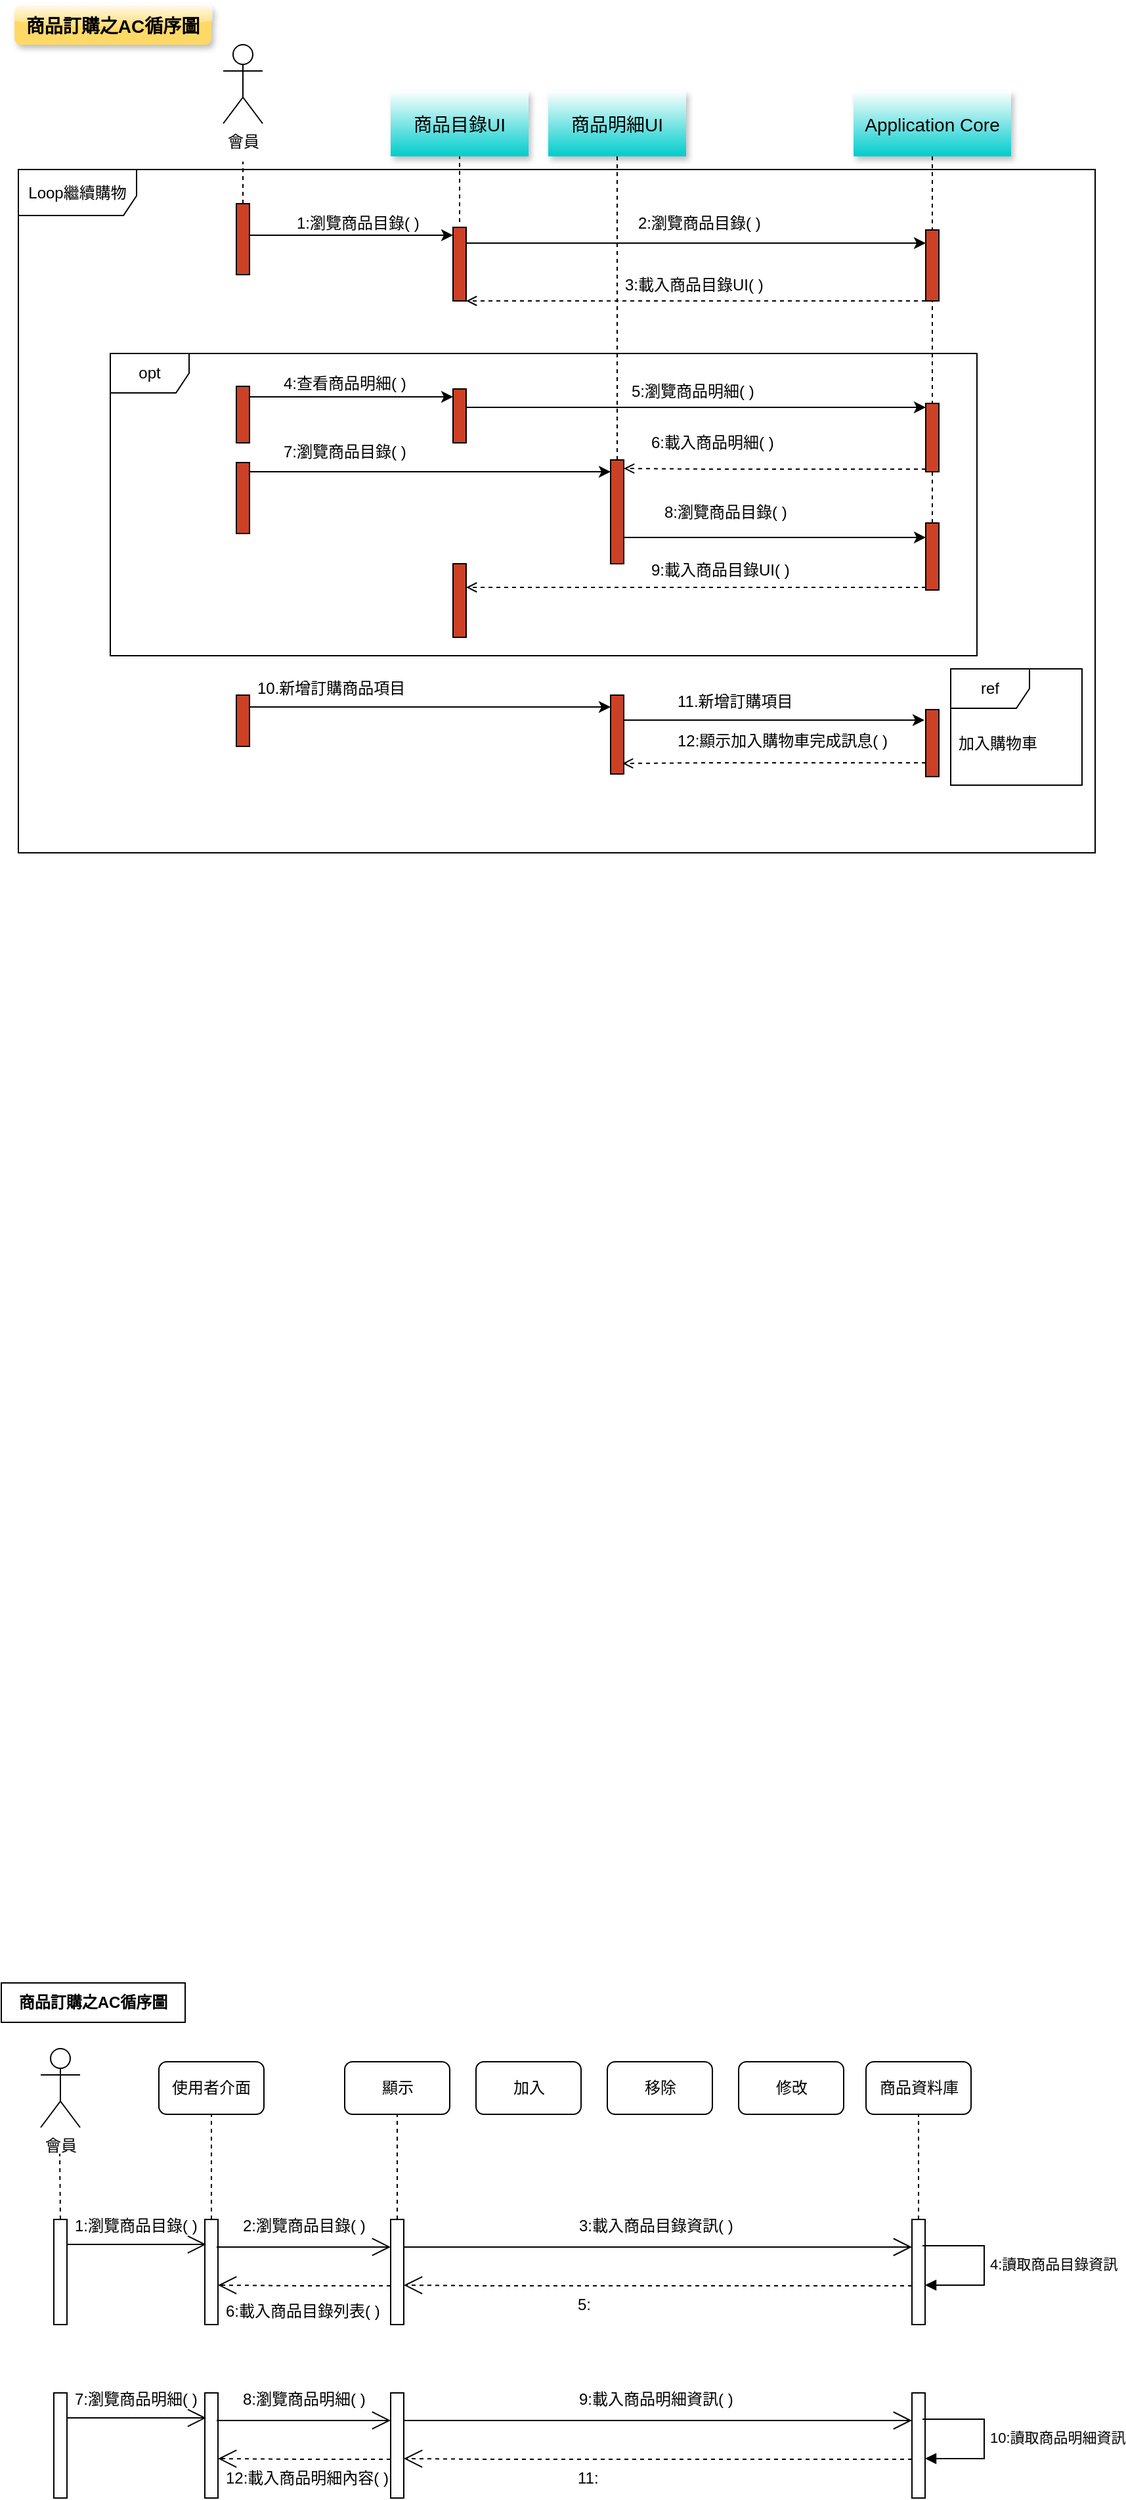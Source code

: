<mxfile version="21.1.5" type="github">
  <diagram name="Page-1" id="13e1069c-82ec-6db2-03f1-153e76fe0fe0">
    <mxGraphModel dx="880" dy="461" grid="1" gridSize="10" guides="1" tooltips="1" connect="1" arrows="1" fold="1" page="1" pageScale="1" pageWidth="1100" pageHeight="850" background="none" math="0" shadow="0">
      <root>
        <mxCell id="0" />
        <mxCell id="1" parent="0" />
        <mxCell id="bNrEyWr68TFna6YiyeJv-29" value="會員" style="shape=umlActor;verticalLabelPosition=bottom;verticalAlign=top;html=1;" parent="1" vertex="1">
          <mxGeometry x="40" y="1570" width="30" height="60" as="geometry" />
        </mxCell>
        <mxCell id="bNrEyWr68TFna6YiyeJv-30" value="商品訂購之AC循序圖" style="fontStyle=1;whiteSpace=wrap;html=1;" parent="1" vertex="1">
          <mxGeometry x="10" y="1520" width="140" height="30" as="geometry" />
        </mxCell>
        <mxCell id="oZIWvhpahRF7mvgkcJZI-4" value="使用者介面" style="rounded=1;whiteSpace=wrap;html=1;" parent="1" vertex="1">
          <mxGeometry x="130" y="1580" width="80" height="40" as="geometry" />
        </mxCell>
        <mxCell id="oZIWvhpahRF7mvgkcJZI-5" value="顯示" style="rounded=1;whiteSpace=wrap;html=1;" parent="1" vertex="1">
          <mxGeometry x="271.5" y="1580" width="80" height="40" as="geometry" />
        </mxCell>
        <mxCell id="oZIWvhpahRF7mvgkcJZI-6" value="加入" style="rounded=1;whiteSpace=wrap;html=1;" parent="1" vertex="1">
          <mxGeometry x="371.5" y="1580" width="80" height="40" as="geometry" />
        </mxCell>
        <mxCell id="oZIWvhpahRF7mvgkcJZI-7" value="移除" style="rounded=1;whiteSpace=wrap;html=1;" parent="1" vertex="1">
          <mxGeometry x="471.5" y="1580" width="80" height="40" as="geometry" />
        </mxCell>
        <mxCell id="oZIWvhpahRF7mvgkcJZI-8" value="修改" style="rounded=1;whiteSpace=wrap;html=1;" parent="1" vertex="1">
          <mxGeometry x="571.5" y="1580" width="80" height="40" as="geometry" />
        </mxCell>
        <mxCell id="oZIWvhpahRF7mvgkcJZI-9" value="商品資料庫" style="rounded=1;whiteSpace=wrap;html=1;" parent="1" vertex="1">
          <mxGeometry x="668.5" y="1580" width="80" height="40" as="geometry" />
        </mxCell>
        <mxCell id="oZIWvhpahRF7mvgkcJZI-10" value="" style="html=1;points=[];perimeter=orthogonalPerimeter;outlineConnect=0;targetShapes=umlLifeline;portConstraint=eastwest;newEdgeStyle={&quot;edgeStyle&quot;:&quot;elbowEdgeStyle&quot;,&quot;elbow&quot;:&quot;vertical&quot;,&quot;curved&quot;:0,&quot;rounded&quot;:0};" parent="1" vertex="1">
          <mxGeometry x="50" y="1700" width="10" height="80" as="geometry" />
        </mxCell>
        <mxCell id="oZIWvhpahRF7mvgkcJZI-12" value="" style="html=1;verticalAlign=bottom;startArrow=none;endArrow=none;dashed=1;rounded=0;" parent="1" edge="1">
          <mxGeometry relative="1" as="geometry">
            <mxPoint x="55" y="1700" as="sourcePoint" />
            <mxPoint x="54.5" y="1650" as="targetPoint" />
          </mxGeometry>
        </mxCell>
        <mxCell id="oZIWvhpahRF7mvgkcJZI-13" value="" style="html=1;points=[];perimeter=orthogonalPerimeter;outlineConnect=0;targetShapes=umlLifeline;portConstraint=eastwest;newEdgeStyle={&quot;edgeStyle&quot;:&quot;elbowEdgeStyle&quot;,&quot;elbow&quot;:&quot;vertical&quot;,&quot;curved&quot;:0,&quot;rounded&quot;:0};" parent="1" vertex="1">
          <mxGeometry x="165" y="1700" width="10" height="80" as="geometry" />
        </mxCell>
        <mxCell id="oZIWvhpahRF7mvgkcJZI-14" value="" style="html=1;verticalAlign=bottom;startArrow=none;endArrow=none;dashed=1;rounded=0;entryX=0.5;entryY=1;entryDx=0;entryDy=0;" parent="1" target="oZIWvhpahRF7mvgkcJZI-4" edge="1">
          <mxGeometry relative="1" as="geometry">
            <mxPoint x="170" y="1700" as="sourcePoint" />
            <mxPoint x="169.5" y="1650" as="targetPoint" />
          </mxGeometry>
        </mxCell>
        <mxCell id="oZIWvhpahRF7mvgkcJZI-15" value="" style="html=1;points=[];perimeter=orthogonalPerimeter;outlineConnect=0;targetShapes=umlLifeline;portConstraint=eastwest;newEdgeStyle={&quot;edgeStyle&quot;:&quot;elbowEdgeStyle&quot;,&quot;elbow&quot;:&quot;vertical&quot;,&quot;curved&quot;:0,&quot;rounded&quot;:0};" parent="1" vertex="1">
          <mxGeometry x="306.5" y="1700" width="10" height="80" as="geometry" />
        </mxCell>
        <mxCell id="oZIWvhpahRF7mvgkcJZI-16" value="" style="html=1;verticalAlign=bottom;startArrow=none;endArrow=none;dashed=1;rounded=0;entryX=0.5;entryY=1;entryDx=0;entryDy=0;" parent="1" edge="1">
          <mxGeometry relative="1" as="geometry">
            <mxPoint x="311.5" y="1700" as="sourcePoint" />
            <mxPoint x="311.5" y="1620" as="targetPoint" />
          </mxGeometry>
        </mxCell>
        <mxCell id="oZIWvhpahRF7mvgkcJZI-17" value="" style="html=1;points=[];perimeter=orthogonalPerimeter;outlineConnect=0;targetShapes=umlLifeline;portConstraint=eastwest;newEdgeStyle={&quot;edgeStyle&quot;:&quot;elbowEdgeStyle&quot;,&quot;elbow&quot;:&quot;vertical&quot;,&quot;curved&quot;:0,&quot;rounded&quot;:0};" parent="1" vertex="1">
          <mxGeometry x="703.5" y="1700" width="10" height="80" as="geometry" />
        </mxCell>
        <mxCell id="oZIWvhpahRF7mvgkcJZI-18" value="" style="html=1;verticalAlign=bottom;startArrow=none;endArrow=none;dashed=1;rounded=0;entryX=0.5;entryY=1;entryDx=0;entryDy=0;" parent="1" edge="1">
          <mxGeometry relative="1" as="geometry">
            <mxPoint x="708.5" y="1700" as="sourcePoint" />
            <mxPoint x="708.5" y="1620" as="targetPoint" />
          </mxGeometry>
        </mxCell>
        <mxCell id="oZIWvhpahRF7mvgkcJZI-19" value="1:瀏覽商品目錄( )" style="text;strokeColor=none;fillColor=none;align=left;verticalAlign=middle;spacingLeft=4;spacingRight=4;overflow=hidden;points=[[0,0.5],[1,0.5]];portConstraint=eastwest;rotatable=0;whiteSpace=wrap;html=1;" parent="1" vertex="1">
          <mxGeometry x="60" y="1690" width="110" height="30" as="geometry" />
        </mxCell>
        <mxCell id="oZIWvhpahRF7mvgkcJZI-20" value="" style="endArrow=open;endFill=1;endSize=12;html=1;rounded=0;entryX=0.964;entryY=0.967;entryDx=0;entryDy=0;entryPerimeter=0;" parent="1" source="oZIWvhpahRF7mvgkcJZI-10" target="oZIWvhpahRF7mvgkcJZI-19" edge="1">
          <mxGeometry width="160" relative="1" as="geometry">
            <mxPoint x="65" y="1720" as="sourcePoint" />
            <mxPoint x="160" y="1720" as="targetPoint" />
          </mxGeometry>
        </mxCell>
        <mxCell id="oZIWvhpahRF7mvgkcJZI-21" value="" style="endArrow=open;endFill=1;endSize=12;html=1;rounded=0;exitX=0.991;exitY=1.033;exitDx=0;exitDy=0;exitPerimeter=0;" parent="1" target="oZIWvhpahRF7mvgkcJZI-15" edge="1">
          <mxGeometry width="160" relative="1" as="geometry">
            <mxPoint x="174.01" y="1720.99" as="sourcePoint" />
            <mxPoint x="279" y="1721" as="targetPoint" />
          </mxGeometry>
        </mxCell>
        <mxCell id="oZIWvhpahRF7mvgkcJZI-22" value="" style="endArrow=open;endFill=1;endSize=12;html=1;rounded=0;exitX=0.991;exitY=1.033;exitDx=0;exitDy=0;exitPerimeter=0;" parent="1" target="oZIWvhpahRF7mvgkcJZI-17" edge="1">
          <mxGeometry width="160" relative="1" as="geometry">
            <mxPoint x="316.5" y="1721" as="sourcePoint" />
            <mxPoint x="407.5" y="1720" as="targetPoint" />
          </mxGeometry>
        </mxCell>
        <mxCell id="oZIWvhpahRF7mvgkcJZI-23" value="2:瀏覽商品目錄( )" style="text;strokeColor=none;fillColor=none;align=left;verticalAlign=middle;spacingLeft=4;spacingRight=4;overflow=hidden;points=[[0,0.5],[1,0.5]];portConstraint=eastwest;rotatable=0;whiteSpace=wrap;html=1;" parent="1" vertex="1">
          <mxGeometry x="187.5" y="1690" width="110" height="30" as="geometry" />
        </mxCell>
        <mxCell id="oZIWvhpahRF7mvgkcJZI-24" value="3:載入商品目錄資訊( )" style="text;strokeColor=none;fillColor=none;align=left;verticalAlign=middle;spacingLeft=4;spacingRight=4;overflow=hidden;points=[[0,0.5],[1,0.5]];portConstraint=eastwest;rotatable=0;whiteSpace=wrap;html=1;" parent="1" vertex="1">
          <mxGeometry x="444" y="1690" width="135" height="30" as="geometry" />
        </mxCell>
        <mxCell id="oZIWvhpahRF7mvgkcJZI-28" value="4:讀取商品目錄資訊" style="html=1;align=left;spacingLeft=2;endArrow=block;rounded=0;edgeStyle=orthogonalEdgeStyle;curved=0;rounded=0;exitX=0.8;exitY=0.25;exitDx=0;exitDy=0;exitPerimeter=0;" parent="1" source="oZIWvhpahRF7mvgkcJZI-17" target="oZIWvhpahRF7mvgkcJZI-17" edge="1">
          <mxGeometry relative="1" as="geometry">
            <mxPoint x="731.5" y="1720" as="sourcePoint" />
            <Array as="points">
              <mxPoint x="758.5" y="1720" />
              <mxPoint x="758.5" y="1750" />
            </Array>
            <mxPoint x="733.5" y="1750" as="targetPoint" />
          </mxGeometry>
        </mxCell>
        <mxCell id="oZIWvhpahRF7mvgkcJZI-29" value="" style="endArrow=open;endFill=1;endSize=12;html=1;rounded=0;dashed=1;" parent="1" source="oZIWvhpahRF7mvgkcJZI-17" edge="1">
          <mxGeometry width="160" relative="1" as="geometry">
            <mxPoint x="546.5" y="1750.5" as="sourcePoint" />
            <mxPoint x="316.5" y="1750" as="targetPoint" />
            <Array as="points">
              <mxPoint x="381.5" y="1750.5" />
            </Array>
          </mxGeometry>
        </mxCell>
        <mxCell id="oZIWvhpahRF7mvgkcJZI-30" value="5:" style="text;strokeColor=none;fillColor=none;align=left;verticalAlign=middle;spacingLeft=4;spacingRight=4;overflow=hidden;points=[[0,0.5],[1,0.5]];portConstraint=eastwest;rotatable=0;whiteSpace=wrap;html=1;" parent="1" vertex="1">
          <mxGeometry x="442.5" y="1750" width="135" height="30" as="geometry" />
        </mxCell>
        <mxCell id="oZIWvhpahRF7mvgkcJZI-31" value="" style="endArrow=open;endFill=1;endSize=12;html=1;rounded=0;dashed=1;" parent="1" source="oZIWvhpahRF7mvgkcJZI-15" edge="1">
          <mxGeometry width="160" relative="1" as="geometry">
            <mxPoint x="255" y="1750" as="sourcePoint" />
            <mxPoint x="175" y="1750" as="targetPoint" />
            <Array as="points">
              <mxPoint x="240" y="1750.5" />
            </Array>
          </mxGeometry>
        </mxCell>
        <mxCell id="oZIWvhpahRF7mvgkcJZI-32" value="6:載入商品目錄列表( )" style="text;strokeColor=none;fillColor=none;align=left;verticalAlign=middle;spacingLeft=4;spacingRight=4;overflow=hidden;points=[[0,0.5],[1,0.5]];portConstraint=eastwest;rotatable=0;whiteSpace=wrap;html=1;" parent="1" vertex="1">
          <mxGeometry x="175" y="1755" width="135" height="30" as="geometry" />
        </mxCell>
        <mxCell id="ECdubJ1jrFnXmb-SFTi5-7" value="" style="html=1;points=[];perimeter=orthogonalPerimeter;outlineConnect=0;targetShapes=umlLifeline;portConstraint=eastwest;newEdgeStyle={&quot;edgeStyle&quot;:&quot;elbowEdgeStyle&quot;,&quot;elbow&quot;:&quot;vertical&quot;,&quot;curved&quot;:0,&quot;rounded&quot;:0};" vertex="1" parent="1">
          <mxGeometry x="50" y="1832" width="10" height="80" as="geometry" />
        </mxCell>
        <mxCell id="ECdubJ1jrFnXmb-SFTi5-8" value="" style="html=1;points=[];perimeter=orthogonalPerimeter;outlineConnect=0;targetShapes=umlLifeline;portConstraint=eastwest;newEdgeStyle={&quot;edgeStyle&quot;:&quot;elbowEdgeStyle&quot;,&quot;elbow&quot;:&quot;vertical&quot;,&quot;curved&quot;:0,&quot;rounded&quot;:0};" vertex="1" parent="1">
          <mxGeometry x="165" y="1832" width="10" height="80" as="geometry" />
        </mxCell>
        <mxCell id="ECdubJ1jrFnXmb-SFTi5-9" value="" style="html=1;points=[];perimeter=orthogonalPerimeter;outlineConnect=0;targetShapes=umlLifeline;portConstraint=eastwest;newEdgeStyle={&quot;edgeStyle&quot;:&quot;elbowEdgeStyle&quot;,&quot;elbow&quot;:&quot;vertical&quot;,&quot;curved&quot;:0,&quot;rounded&quot;:0};" vertex="1" parent="1">
          <mxGeometry x="306.5" y="1832" width="10" height="80" as="geometry" />
        </mxCell>
        <mxCell id="ECdubJ1jrFnXmb-SFTi5-10" value="" style="html=1;points=[];perimeter=orthogonalPerimeter;outlineConnect=0;targetShapes=umlLifeline;portConstraint=eastwest;newEdgeStyle={&quot;edgeStyle&quot;:&quot;elbowEdgeStyle&quot;,&quot;elbow&quot;:&quot;vertical&quot;,&quot;curved&quot;:0,&quot;rounded&quot;:0};" vertex="1" parent="1">
          <mxGeometry x="703.5" y="1832" width="10" height="80" as="geometry" />
        </mxCell>
        <mxCell id="ECdubJ1jrFnXmb-SFTi5-11" value="7:瀏覽商品明細( )" style="text;strokeColor=none;fillColor=none;align=left;verticalAlign=middle;spacingLeft=4;spacingRight=4;overflow=hidden;points=[[0,0.5],[1,0.5]];portConstraint=eastwest;rotatable=0;whiteSpace=wrap;html=1;" vertex="1" parent="1">
          <mxGeometry x="60" y="1822" width="110" height="30" as="geometry" />
        </mxCell>
        <mxCell id="ECdubJ1jrFnXmb-SFTi5-12" value="" style="endArrow=open;endFill=1;endSize=12;html=1;rounded=0;entryX=0.964;entryY=0.967;entryDx=0;entryDy=0;entryPerimeter=0;" edge="1" parent="1" source="ECdubJ1jrFnXmb-SFTi5-7" target="ECdubJ1jrFnXmb-SFTi5-11">
          <mxGeometry width="160" relative="1" as="geometry">
            <mxPoint x="65" y="1852" as="sourcePoint" />
            <mxPoint x="160" y="1852" as="targetPoint" />
          </mxGeometry>
        </mxCell>
        <mxCell id="ECdubJ1jrFnXmb-SFTi5-13" value="" style="endArrow=open;endFill=1;endSize=12;html=1;rounded=0;exitX=0.991;exitY=1.033;exitDx=0;exitDy=0;exitPerimeter=0;" edge="1" parent="1" target="ECdubJ1jrFnXmb-SFTi5-9">
          <mxGeometry width="160" relative="1" as="geometry">
            <mxPoint x="174.01" y="1852.99" as="sourcePoint" />
            <mxPoint x="279" y="1853" as="targetPoint" />
          </mxGeometry>
        </mxCell>
        <mxCell id="ECdubJ1jrFnXmb-SFTi5-14" value="" style="endArrow=open;endFill=1;endSize=12;html=1;rounded=0;exitX=0.991;exitY=1.033;exitDx=0;exitDy=0;exitPerimeter=0;" edge="1" parent="1" target="ECdubJ1jrFnXmb-SFTi5-10">
          <mxGeometry width="160" relative="1" as="geometry">
            <mxPoint x="316.5" y="1853" as="sourcePoint" />
            <mxPoint x="407.5" y="1852" as="targetPoint" />
          </mxGeometry>
        </mxCell>
        <mxCell id="ECdubJ1jrFnXmb-SFTi5-15" value="8:瀏覽商品明細( )" style="text;strokeColor=none;fillColor=none;align=left;verticalAlign=middle;spacingLeft=4;spacingRight=4;overflow=hidden;points=[[0,0.5],[1,0.5]];portConstraint=eastwest;rotatable=0;whiteSpace=wrap;html=1;" vertex="1" parent="1">
          <mxGeometry x="187.5" y="1822" width="110" height="30" as="geometry" />
        </mxCell>
        <mxCell id="ECdubJ1jrFnXmb-SFTi5-16" value="9:載入商品明細資訊( )" style="text;strokeColor=none;fillColor=none;align=left;verticalAlign=middle;spacingLeft=4;spacingRight=4;overflow=hidden;points=[[0,0.5],[1,0.5]];portConstraint=eastwest;rotatable=0;whiteSpace=wrap;html=1;" vertex="1" parent="1">
          <mxGeometry x="444" y="1822" width="135" height="30" as="geometry" />
        </mxCell>
        <mxCell id="ECdubJ1jrFnXmb-SFTi5-17" value="10:讀取商品明細資訊" style="html=1;align=left;spacingLeft=2;endArrow=block;rounded=0;edgeStyle=orthogonalEdgeStyle;curved=0;rounded=0;exitX=0.8;exitY=0.25;exitDx=0;exitDy=0;exitPerimeter=0;" edge="1" parent="1" source="ECdubJ1jrFnXmb-SFTi5-10" target="ECdubJ1jrFnXmb-SFTi5-10">
          <mxGeometry relative="1" as="geometry">
            <mxPoint x="731.5" y="1852" as="sourcePoint" />
            <Array as="points">
              <mxPoint x="758.5" y="1852" />
              <mxPoint x="758.5" y="1882" />
            </Array>
            <mxPoint x="733.5" y="1882" as="targetPoint" />
          </mxGeometry>
        </mxCell>
        <mxCell id="ECdubJ1jrFnXmb-SFTi5-18" value="" style="endArrow=open;endFill=1;endSize=12;html=1;rounded=0;dashed=1;" edge="1" parent="1" source="ECdubJ1jrFnXmb-SFTi5-10">
          <mxGeometry width="160" relative="1" as="geometry">
            <mxPoint x="546.5" y="1882.5" as="sourcePoint" />
            <mxPoint x="316.5" y="1882" as="targetPoint" />
            <Array as="points">
              <mxPoint x="381.5" y="1882.5" />
            </Array>
          </mxGeometry>
        </mxCell>
        <mxCell id="ECdubJ1jrFnXmb-SFTi5-19" value="11:" style="text;strokeColor=none;fillColor=none;align=left;verticalAlign=middle;spacingLeft=4;spacingRight=4;overflow=hidden;points=[[0,0.5],[1,0.5]];portConstraint=eastwest;rotatable=0;whiteSpace=wrap;html=1;" vertex="1" parent="1">
          <mxGeometry x="442.5" y="1882" width="135" height="30" as="geometry" />
        </mxCell>
        <mxCell id="ECdubJ1jrFnXmb-SFTi5-20" value="" style="endArrow=open;endFill=1;endSize=12;html=1;rounded=0;dashed=1;" edge="1" parent="1" source="ECdubJ1jrFnXmb-SFTi5-9">
          <mxGeometry width="160" relative="1" as="geometry">
            <mxPoint x="255" y="1882" as="sourcePoint" />
            <mxPoint x="175" y="1882" as="targetPoint" />
            <Array as="points">
              <mxPoint x="240" y="1882.5" />
            </Array>
          </mxGeometry>
        </mxCell>
        <mxCell id="ECdubJ1jrFnXmb-SFTi5-21" value="12:載入商品明細內容( )" style="text;strokeColor=none;fillColor=none;align=left;verticalAlign=middle;spacingLeft=4;spacingRight=4;overflow=hidden;points=[[0,0.5],[1,0.5]];portConstraint=eastwest;rotatable=0;whiteSpace=wrap;html=1;" vertex="1" parent="1">
          <mxGeometry x="175" y="1882" width="135" height="30" as="geometry" />
        </mxCell>
        <mxCell id="ECdubJ1jrFnXmb-SFTi5-22" value="" style="html=1;verticalAlign=bottom;startArrow=none;endArrow=none;dashed=1;rounded=0;entryX=0.5;entryY=1;entryDx=0;entryDy=0;" edge="1" parent="1" source="ECdubJ1jrFnXmb-SFTi5-45" target="ECdubJ1jrFnXmb-SFTi5-54">
          <mxGeometry relative="1" as="geometry">
            <mxPoint x="489" y="358" as="sourcePoint" />
            <mxPoint x="489" y="140" as="targetPoint" />
          </mxGeometry>
        </mxCell>
        <mxCell id="ECdubJ1jrFnXmb-SFTi5-23" value="會員" style="shape=umlActor;verticalLabelPosition=bottom;verticalAlign=top;html=1;" vertex="1" parent="1">
          <mxGeometry x="179" y="45" width="30" height="60" as="geometry" />
        </mxCell>
        <mxCell id="ECdubJ1jrFnXmb-SFTi5-24" value="" style="html=1;points=[];perimeter=orthogonalPerimeter;outlineConnect=0;targetShapes=umlLifeline;portConstraint=eastwest;newEdgeStyle={&quot;edgeStyle&quot;:&quot;elbowEdgeStyle&quot;,&quot;elbow&quot;:&quot;vertical&quot;,&quot;curved&quot;:0,&quot;rounded&quot;:0};fillColor=#CC4125;" vertex="1" parent="1">
          <mxGeometry x="189" y="166" width="10" height="54" as="geometry" />
        </mxCell>
        <mxCell id="ECdubJ1jrFnXmb-SFTi5-25" value="" style="html=1;verticalAlign=bottom;startArrow=none;endArrow=none;dashed=1;rounded=0;" edge="1" parent="1" source="ECdubJ1jrFnXmb-SFTi5-24">
          <mxGeometry relative="1" as="geometry">
            <mxPoint x="194" y="154" as="sourcePoint" />
            <mxPoint x="194" y="134" as="targetPoint" />
          </mxGeometry>
        </mxCell>
        <mxCell id="ECdubJ1jrFnXmb-SFTi5-26" value="1:瀏覽商品目錄( )" style="text;strokeColor=none;fillColor=none;align=left;verticalAlign=middle;spacingLeft=4;spacingRight=4;overflow=hidden;points=[[0,0.5],[1,0.5]];portConstraint=eastwest;rotatable=0;whiteSpace=wrap;html=1;" vertex="1" parent="1">
          <mxGeometry x="229" y="166" width="110" height="30" as="geometry" />
        </mxCell>
        <mxCell id="ECdubJ1jrFnXmb-SFTi5-27" value="2:瀏覽商品目錄( )" style="text;strokeColor=none;fillColor=none;align=left;verticalAlign=middle;spacingLeft=4;spacingRight=4;overflow=hidden;points=[[0,0.5],[1,0.5]];portConstraint=eastwest;rotatable=0;whiteSpace=wrap;html=1;" vertex="1" parent="1">
          <mxGeometry x="489" y="166" width="110" height="30" as="geometry" />
        </mxCell>
        <mxCell id="ECdubJ1jrFnXmb-SFTi5-28" value="" style="html=1;points=[];perimeter=orthogonalPerimeter;outlineConnect=0;targetShapes=umlLifeline;portConstraint=eastwest;newEdgeStyle={&quot;edgeStyle&quot;:&quot;elbowEdgeStyle&quot;,&quot;elbow&quot;:&quot;vertical&quot;,&quot;curved&quot;:0,&quot;rounded&quot;:0};fillColor=#CC4125;" vertex="1" parent="1">
          <mxGeometry x="354" y="184" width="10" height="56" as="geometry" />
        </mxCell>
        <mxCell id="ECdubJ1jrFnXmb-SFTi5-29" value="" style="html=1;points=[];perimeter=orthogonalPerimeter;outlineConnect=0;targetShapes=umlLifeline;portConstraint=eastwest;newEdgeStyle={&quot;edgeStyle&quot;:&quot;elbowEdgeStyle&quot;,&quot;elbow&quot;:&quot;vertical&quot;,&quot;curved&quot;:0,&quot;rounded&quot;:0};fillColor=#CC4125;" vertex="1" parent="1">
          <mxGeometry x="714" y="186" width="10" height="54" as="geometry" />
        </mxCell>
        <mxCell id="ECdubJ1jrFnXmb-SFTi5-30" value="" style="endArrow=classic;endFill=1;endSize=6;html=1;rounded=0;" edge="1" parent="1" source="ECdubJ1jrFnXmb-SFTi5-28" target="ECdubJ1jrFnXmb-SFTi5-29">
          <mxGeometry width="160" relative="1" as="geometry">
            <mxPoint x="369" y="196" as="sourcePoint" />
            <mxPoint x="519" y="196" as="targetPoint" />
            <Array as="points">
              <mxPoint x="419" y="196" />
            </Array>
          </mxGeometry>
        </mxCell>
        <mxCell id="ECdubJ1jrFnXmb-SFTi5-31" value="" style="endArrow=open;endFill=1;endSize=6;html=1;rounded=0;dashed=1;" edge="1" parent="1" source="ECdubJ1jrFnXmb-SFTi5-29" target="ECdubJ1jrFnXmb-SFTi5-28">
          <mxGeometry width="160" relative="1" as="geometry">
            <mxPoint x="709" y="246" as="sourcePoint" />
            <mxPoint x="364" y="246" as="targetPoint" />
            <Array as="points">
              <mxPoint x="584" y="240" />
            </Array>
          </mxGeometry>
        </mxCell>
        <mxCell id="ECdubJ1jrFnXmb-SFTi5-32" value="" style="endArrow=classic;endFill=1;endSize=6;html=1;rounded=1;" edge="1" parent="1" source="ECdubJ1jrFnXmb-SFTi5-24" target="ECdubJ1jrFnXmb-SFTi5-28">
          <mxGeometry width="160" relative="1" as="geometry">
            <mxPoint x="239" y="196" as="sourcePoint" />
            <mxPoint x="359" y="190" as="targetPoint" />
            <Array as="points">
              <mxPoint x="259" y="190" />
            </Array>
          </mxGeometry>
        </mxCell>
        <mxCell id="ECdubJ1jrFnXmb-SFTi5-33" value="3:載入商品目錄UI( )" style="text;strokeColor=none;fillColor=none;align=left;verticalAlign=middle;spacingLeft=4;spacingRight=4;overflow=hidden;points=[[0,0.5],[1,0.5]];portConstraint=eastwest;rotatable=0;whiteSpace=wrap;html=1;" vertex="1" parent="1">
          <mxGeometry x="479" y="213" width="120" height="30" as="geometry" />
        </mxCell>
        <mxCell id="ECdubJ1jrFnXmb-SFTi5-34" value="" style="html=1;points=[];perimeter=orthogonalPerimeter;outlineConnect=0;targetShapes=umlLifeline;portConstraint=eastwest;newEdgeStyle={&quot;edgeStyle&quot;:&quot;elbowEdgeStyle&quot;,&quot;elbow&quot;:&quot;vertical&quot;,&quot;curved&quot;:0,&quot;rounded&quot;:0};direction=west;fillColor=#CC4125;" vertex="1" parent="1">
          <mxGeometry x="354" y="307" width="10" height="41" as="geometry" />
        </mxCell>
        <mxCell id="ECdubJ1jrFnXmb-SFTi5-35" value="" style="html=1;points=[];perimeter=orthogonalPerimeter;outlineConnect=0;targetShapes=umlLifeline;portConstraint=eastwest;newEdgeStyle={&quot;edgeStyle&quot;:&quot;elbowEdgeStyle&quot;,&quot;elbow&quot;:&quot;vertical&quot;,&quot;curved&quot;:0,&quot;rounded&quot;:0};fillColor=#CC4125;" vertex="1" parent="1">
          <mxGeometry x="189" y="305" width="10" height="43" as="geometry" />
        </mxCell>
        <mxCell id="ECdubJ1jrFnXmb-SFTi5-36" value="" style="endArrow=classic;endFill=1;endSize=6;html=1;rounded=0;" edge="1" parent="1">
          <mxGeometry width="160" relative="1" as="geometry">
            <mxPoint x="199" y="313" as="sourcePoint" />
            <mxPoint x="354" y="313" as="targetPoint" />
          </mxGeometry>
        </mxCell>
        <mxCell id="ECdubJ1jrFnXmb-SFTi5-37" value="4:查看商品明細( )" style="text;strokeColor=none;fillColor=none;align=left;verticalAlign=middle;spacingLeft=4;spacingRight=4;overflow=hidden;points=[[0,0.5],[1,0.5]];portConstraint=eastwest;rotatable=0;whiteSpace=wrap;html=1;" vertex="1" parent="1">
          <mxGeometry x="219" y="288" width="110" height="30" as="geometry" />
        </mxCell>
        <mxCell id="ECdubJ1jrFnXmb-SFTi5-38" value="" style="html=1;points=[];perimeter=orthogonalPerimeter;outlineConnect=0;targetShapes=umlLifeline;portConstraint=eastwest;newEdgeStyle={&quot;edgeStyle&quot;:&quot;elbowEdgeStyle&quot;,&quot;elbow&quot;:&quot;vertical&quot;,&quot;curved&quot;:0,&quot;rounded&quot;:0};fillColor=#CC4125;" vertex="1" parent="1">
          <mxGeometry x="714" y="318" width="10" height="52" as="geometry" />
        </mxCell>
        <mxCell id="ECdubJ1jrFnXmb-SFTi5-39" value="" style="endArrow=classic;endFill=1;endSize=6;html=1;rounded=0;" edge="1" parent="1">
          <mxGeometry width="160" relative="1" as="geometry">
            <mxPoint x="364" y="321" as="sourcePoint" />
            <mxPoint x="714" y="321" as="targetPoint" />
            <Array as="points">
              <mxPoint x="419" y="321" />
            </Array>
          </mxGeometry>
        </mxCell>
        <mxCell id="ECdubJ1jrFnXmb-SFTi5-40" value="5:瀏覽商品明細( )" style="text;strokeColor=none;fillColor=none;align=left;verticalAlign=middle;spacingLeft=4;spacingRight=4;overflow=hidden;points=[[0,0.5],[1,0.5]];portConstraint=eastwest;rotatable=0;whiteSpace=wrap;html=1;" vertex="1" parent="1">
          <mxGeometry x="484" y="294" width="110" height="30" as="geometry" />
        </mxCell>
        <mxCell id="ECdubJ1jrFnXmb-SFTi5-41" value="" style="html=1;points=[];perimeter=orthogonalPerimeter;outlineConnect=0;targetShapes=umlLifeline;portConstraint=eastwest;newEdgeStyle={&quot;edgeStyle&quot;:&quot;elbowEdgeStyle&quot;,&quot;elbow&quot;:&quot;vertical&quot;,&quot;curved&quot;:0,&quot;rounded&quot;:0};direction=west;fillColor=#CC4125;" vertex="1" parent="1">
          <mxGeometry x="474" y="361" width="10" height="79" as="geometry" />
        </mxCell>
        <mxCell id="ECdubJ1jrFnXmb-SFTi5-42" value="" style="endArrow=open;endFill=1;endSize=6;html=1;rounded=0;dashed=1;" edge="1" parent="1">
          <mxGeometry width="160" relative="1" as="geometry">
            <mxPoint x="714" y="368" as="sourcePoint" />
            <mxPoint x="484" y="367.5" as="targetPoint" />
            <Array as="points">
              <mxPoint x="549" y="368" />
            </Array>
          </mxGeometry>
        </mxCell>
        <mxCell id="ECdubJ1jrFnXmb-SFTi5-43" value="6:載入商品明細( )" style="text;strokeColor=none;fillColor=none;align=left;verticalAlign=middle;spacingLeft=4;spacingRight=4;overflow=hidden;points=[[0,0.5],[1,0.5]];portConstraint=eastwest;rotatable=0;whiteSpace=wrap;html=1;" vertex="1" parent="1">
          <mxGeometry x="499" y="333" width="110" height="30" as="geometry" />
        </mxCell>
        <mxCell id="ECdubJ1jrFnXmb-SFTi5-44" value="" style="html=1;points=[];perimeter=orthogonalPerimeter;outlineConnect=0;targetShapes=umlLifeline;portConstraint=eastwest;newEdgeStyle={&quot;edgeStyle&quot;:&quot;elbowEdgeStyle&quot;,&quot;elbow&quot;:&quot;vertical&quot;,&quot;curved&quot;:0,&quot;rounded&quot;:0};fillColor=#CC4125;" vertex="1" parent="1">
          <mxGeometry x="189" y="540" width="10" height="39" as="geometry" />
        </mxCell>
        <mxCell id="ECdubJ1jrFnXmb-SFTi5-45" value="" style="html=1;points=[];perimeter=orthogonalPerimeter;outlineConnect=0;targetShapes=umlLifeline;portConstraint=eastwest;newEdgeStyle={&quot;edgeStyle&quot;:&quot;elbowEdgeStyle&quot;,&quot;elbow&quot;:&quot;vertical&quot;,&quot;curved&quot;:0,&quot;rounded&quot;:0};fillColor=#CC4125;" vertex="1" parent="1">
          <mxGeometry x="714" y="409" width="10" height="51" as="geometry" />
        </mxCell>
        <mxCell id="ECdubJ1jrFnXmb-SFTi5-46" value="" style="endArrow=classic;endFill=1;endSize=6;html=1;rounded=0;" edge="1" parent="1">
          <mxGeometry width="160" relative="1" as="geometry">
            <mxPoint x="199" y="549" as="sourcePoint" />
            <mxPoint x="474" y="549" as="targetPoint" />
          </mxGeometry>
        </mxCell>
        <mxCell id="ECdubJ1jrFnXmb-SFTi5-47" value="" style="endArrow=classic;endFill=1;endSize=6;html=1;rounded=0;" edge="1" parent="1">
          <mxGeometry width="160" relative="1" as="geometry">
            <mxPoint x="484" y="420" as="sourcePoint" />
            <mxPoint x="714" y="420" as="targetPoint" />
          </mxGeometry>
        </mxCell>
        <mxCell id="ECdubJ1jrFnXmb-SFTi5-48" value="10.新增訂購商品項目" style="text;strokeColor=none;fillColor=none;align=left;verticalAlign=middle;spacingLeft=4;spacingRight=4;overflow=hidden;points=[[0,0.5],[1,0.5]];portConstraint=eastwest;rotatable=0;whiteSpace=wrap;html=1;" vertex="1" parent="1">
          <mxGeometry x="199" y="520" width="124" height="30" as="geometry" />
        </mxCell>
        <mxCell id="ECdubJ1jrFnXmb-SFTi5-49" value="8:瀏覽商品目錄( )" style="text;strokeColor=none;fillColor=none;align=left;verticalAlign=middle;spacingLeft=4;spacingRight=4;overflow=hidden;points=[[0,0.5],[1,0.5]];portConstraint=eastwest;rotatable=0;whiteSpace=wrap;html=1;" vertex="1" parent="1">
          <mxGeometry x="509" y="386" width="180" height="30" as="geometry" />
        </mxCell>
        <mxCell id="ECdubJ1jrFnXmb-SFTi5-50" value="opt" style="shape=umlFrame;whiteSpace=wrap;html=1;pointerEvents=0;" vertex="1" parent="1">
          <mxGeometry x="93" y="280" width="660" height="230" as="geometry" />
        </mxCell>
        <mxCell id="ECdubJ1jrFnXmb-SFTi5-51" value="Loop繼續購物" style="shape=umlFrame;whiteSpace=wrap;html=1;pointerEvents=0;width=90;height=35;" vertex="1" parent="1">
          <mxGeometry x="23" y="140" width="820" height="520" as="geometry" />
        </mxCell>
        <mxCell id="ECdubJ1jrFnXmb-SFTi5-52" value="商品目錄UI" style="shadow=1;fillColor=#FFFFFF;strokeColor=none;gradientColor=#00CCCC;fontSize=14;" vertex="1" parent="1">
          <mxGeometry x="306.5" y="80" width="105" height="50" as="geometry" />
        </mxCell>
        <mxCell id="ECdubJ1jrFnXmb-SFTi5-53" value="商品明細UI" style="shadow=1;fillColor=#FFFFFF;strokeColor=none;gradientColor=#00CCCC;fontSize=14;" vertex="1" parent="1">
          <mxGeometry x="426.5" y="80" width="105" height="50" as="geometry" />
        </mxCell>
        <mxCell id="ECdubJ1jrFnXmb-SFTi5-54" value="Application Core" style="shadow=1;fillColor=#FFFFFF;strokeColor=none;gradientColor=#00CCCC;fontSize=14;" vertex="1" parent="1">
          <mxGeometry x="659" y="80" width="120" height="50" as="geometry" />
        </mxCell>
        <mxCell id="ECdubJ1jrFnXmb-SFTi5-55" value="" style="html=1;verticalAlign=bottom;startArrow=none;endArrow=none;dashed=1;rounded=0;entryX=0.5;entryY=1;entryDx=0;entryDy=0;" edge="1" parent="1" source="ECdubJ1jrFnXmb-SFTi5-41" target="ECdubJ1jrFnXmb-SFTi5-53">
          <mxGeometry relative="1" as="geometry">
            <mxPoint x="489" y="473" as="sourcePoint" />
            <mxPoint x="489" y="408" as="targetPoint" />
          </mxGeometry>
        </mxCell>
        <mxCell id="ECdubJ1jrFnXmb-SFTi5-56" value="" style="html=1;verticalAlign=bottom;startArrow=none;endArrow=none;dashed=1;rounded=0;entryX=0.5;entryY=1;entryDx=0;entryDy=0;" edge="1" parent="1" target="ECdubJ1jrFnXmb-SFTi5-52">
          <mxGeometry relative="1" as="geometry">
            <mxPoint x="359" y="180" as="sourcePoint" />
            <mxPoint x="489" y="140" as="targetPoint" />
          </mxGeometry>
        </mxCell>
        <mxCell id="ECdubJ1jrFnXmb-SFTi5-57" value="商品訂購之AC循序圖" style="rounded=1;fontStyle=1;fillColor=#FFD966;strokeColor=none;fillStyle=auto;shadow=1;glass=1;fontSize=14;" vertex="1" parent="1">
          <mxGeometry x="20" y="15" width="150" height="30" as="geometry" />
        </mxCell>
        <mxCell id="ECdubJ1jrFnXmb-SFTi5-58" value="" style="endArrow=open;endFill=1;endSize=6;html=1;rounded=0;dashed=1;" edge="1" parent="1" target="ECdubJ1jrFnXmb-SFTi5-60">
          <mxGeometry width="160" relative="1" as="geometry">
            <mxPoint x="714" y="458" as="sourcePoint" />
            <mxPoint x="484" y="457.5" as="targetPoint" />
            <Array as="points">
              <mxPoint x="549" y="458" />
            </Array>
          </mxGeometry>
        </mxCell>
        <mxCell id="ECdubJ1jrFnXmb-SFTi5-59" value="9:載入商品目錄UI( )" style="text;strokeColor=none;fillColor=none;align=left;verticalAlign=middle;spacingLeft=4;spacingRight=4;overflow=hidden;points=[[0,0.5],[1,0.5]];portConstraint=eastwest;rotatable=0;whiteSpace=wrap;html=1;" vertex="1" parent="1">
          <mxGeometry x="499" y="430" width="170" height="30" as="geometry" />
        </mxCell>
        <mxCell id="ECdubJ1jrFnXmb-SFTi5-60" value="" style="html=1;points=[];perimeter=orthogonalPerimeter;outlineConnect=0;targetShapes=umlLifeline;portConstraint=eastwest;newEdgeStyle={&quot;edgeStyle&quot;:&quot;elbowEdgeStyle&quot;,&quot;elbow&quot;:&quot;vertical&quot;,&quot;curved&quot;:0,&quot;rounded&quot;:0};fillColor=#CC4125;" vertex="1" parent="1">
          <mxGeometry x="354" y="440" width="10" height="56" as="geometry" />
        </mxCell>
        <mxCell id="ECdubJ1jrFnXmb-SFTi5-61" value="" style="html=1;points=[];perimeter=orthogonalPerimeter;outlineConnect=0;targetShapes=umlLifeline;portConstraint=eastwest;newEdgeStyle={&quot;edgeStyle&quot;:&quot;elbowEdgeStyle&quot;,&quot;elbow&quot;:&quot;vertical&quot;,&quot;curved&quot;:0,&quot;rounded&quot;:0};fillColor=#CC4125;" vertex="1" parent="1">
          <mxGeometry x="189" y="363" width="10" height="54" as="geometry" />
        </mxCell>
        <mxCell id="ECdubJ1jrFnXmb-SFTi5-62" value="7:瀏覽商品目錄( )" style="text;strokeColor=none;fillColor=none;align=left;verticalAlign=middle;spacingLeft=4;spacingRight=4;overflow=hidden;points=[[0,0.5],[1,0.5]];portConstraint=eastwest;rotatable=0;whiteSpace=wrap;html=1;" vertex="1" parent="1">
          <mxGeometry x="219" y="340" width="110" height="30" as="geometry" />
        </mxCell>
        <mxCell id="ECdubJ1jrFnXmb-SFTi5-63" value="" style="endArrow=classic;endFill=1;endSize=6;html=1;rounded=1;" edge="1" parent="1" target="ECdubJ1jrFnXmb-SFTi5-41">
          <mxGeometry width="160" relative="1" as="geometry">
            <mxPoint x="199" y="370" as="sourcePoint" />
            <mxPoint x="354" y="370" as="targetPoint" />
            <Array as="points">
              <mxPoint x="259" y="370" />
            </Array>
          </mxGeometry>
        </mxCell>
        <mxCell id="ECdubJ1jrFnXmb-SFTi5-64" value="" style="html=1;points=[];perimeter=orthogonalPerimeter;outlineConnect=0;targetShapes=umlLifeline;portConstraint=eastwest;newEdgeStyle={&quot;edgeStyle&quot;:&quot;elbowEdgeStyle&quot;,&quot;elbow&quot;:&quot;vertical&quot;,&quot;curved&quot;:0,&quot;rounded&quot;:0};direction=west;fillColor=#CC4125;" vertex="1" parent="1">
          <mxGeometry x="474" y="540" width="10" height="60" as="geometry" />
        </mxCell>
        <mxCell id="ECdubJ1jrFnXmb-SFTi5-65" value="" style="html=1;points=[];perimeter=orthogonalPerimeter;outlineConnect=0;targetShapes=umlLifeline;portConstraint=eastwest;newEdgeStyle={&quot;edgeStyle&quot;:&quot;elbowEdgeStyle&quot;,&quot;elbow&quot;:&quot;vertical&quot;,&quot;curved&quot;:0,&quot;rounded&quot;:0};fillColor=#CC4125;" vertex="1" parent="1">
          <mxGeometry x="714" y="551" width="10" height="51" as="geometry" />
        </mxCell>
        <mxCell id="ECdubJ1jrFnXmb-SFTi5-66" value="" style="endArrow=classic;endFill=1;endSize=6;html=1;rounded=0;" edge="1" parent="1">
          <mxGeometry width="160" relative="1" as="geometry">
            <mxPoint x="484" y="559" as="sourcePoint" />
            <mxPoint x="713" y="559" as="targetPoint" />
          </mxGeometry>
        </mxCell>
        <mxCell id="ECdubJ1jrFnXmb-SFTi5-67" value="11.新增訂購項目" style="text;strokeColor=none;fillColor=none;align=left;verticalAlign=middle;spacingLeft=4;spacingRight=4;overflow=hidden;points=[[0,0.5],[1,0.5]];portConstraint=eastwest;rotatable=0;whiteSpace=wrap;html=1;" vertex="1" parent="1">
          <mxGeometry x="519" y="530" width="110" height="30" as="geometry" />
        </mxCell>
        <mxCell id="ECdubJ1jrFnXmb-SFTi5-68" value="12:顯示加入購物車完成訊息( )" style="text;strokeColor=none;fillColor=none;align=left;verticalAlign=middle;spacingLeft=4;spacingRight=4;overflow=hidden;points=[[0,0.5],[1,0.5]];portConstraint=eastwest;rotatable=0;whiteSpace=wrap;html=1;" vertex="1" parent="1">
          <mxGeometry x="519" y="560" width="170" height="30" as="geometry" />
        </mxCell>
        <mxCell id="ECdubJ1jrFnXmb-SFTi5-69" value="" style="endArrow=open;endFill=1;endSize=6;html=1;rounded=0;dashed=1;" edge="1" parent="1">
          <mxGeometry width="160" relative="1" as="geometry">
            <mxPoint x="714" y="591.5" as="sourcePoint" />
            <mxPoint x="483" y="592" as="targetPoint" />
            <Array as="points">
              <mxPoint x="549" y="591.5" />
            </Array>
          </mxGeometry>
        </mxCell>
        <mxCell id="ECdubJ1jrFnXmb-SFTi5-70" value="ref" style="shape=umlFrame;whiteSpace=wrap;html=1;pointerEvents=0;" vertex="1" parent="1">
          <mxGeometry x="733" y="520" width="100" height="88.5" as="geometry" />
        </mxCell>
        <mxCell id="ECdubJ1jrFnXmb-SFTi5-71" value="加入購物車" style="text;strokeColor=none;fillColor=none;align=left;verticalAlign=middle;spacingLeft=4;spacingRight=4;overflow=hidden;points=[[0,0.5],[1,0.5]];portConstraint=eastwest;rotatable=0;whiteSpace=wrap;html=1;" vertex="1" parent="1">
          <mxGeometry x="733" y="561.5" width="70" height="30" as="geometry" />
        </mxCell>
      </root>
    </mxGraphModel>
  </diagram>
</mxfile>

